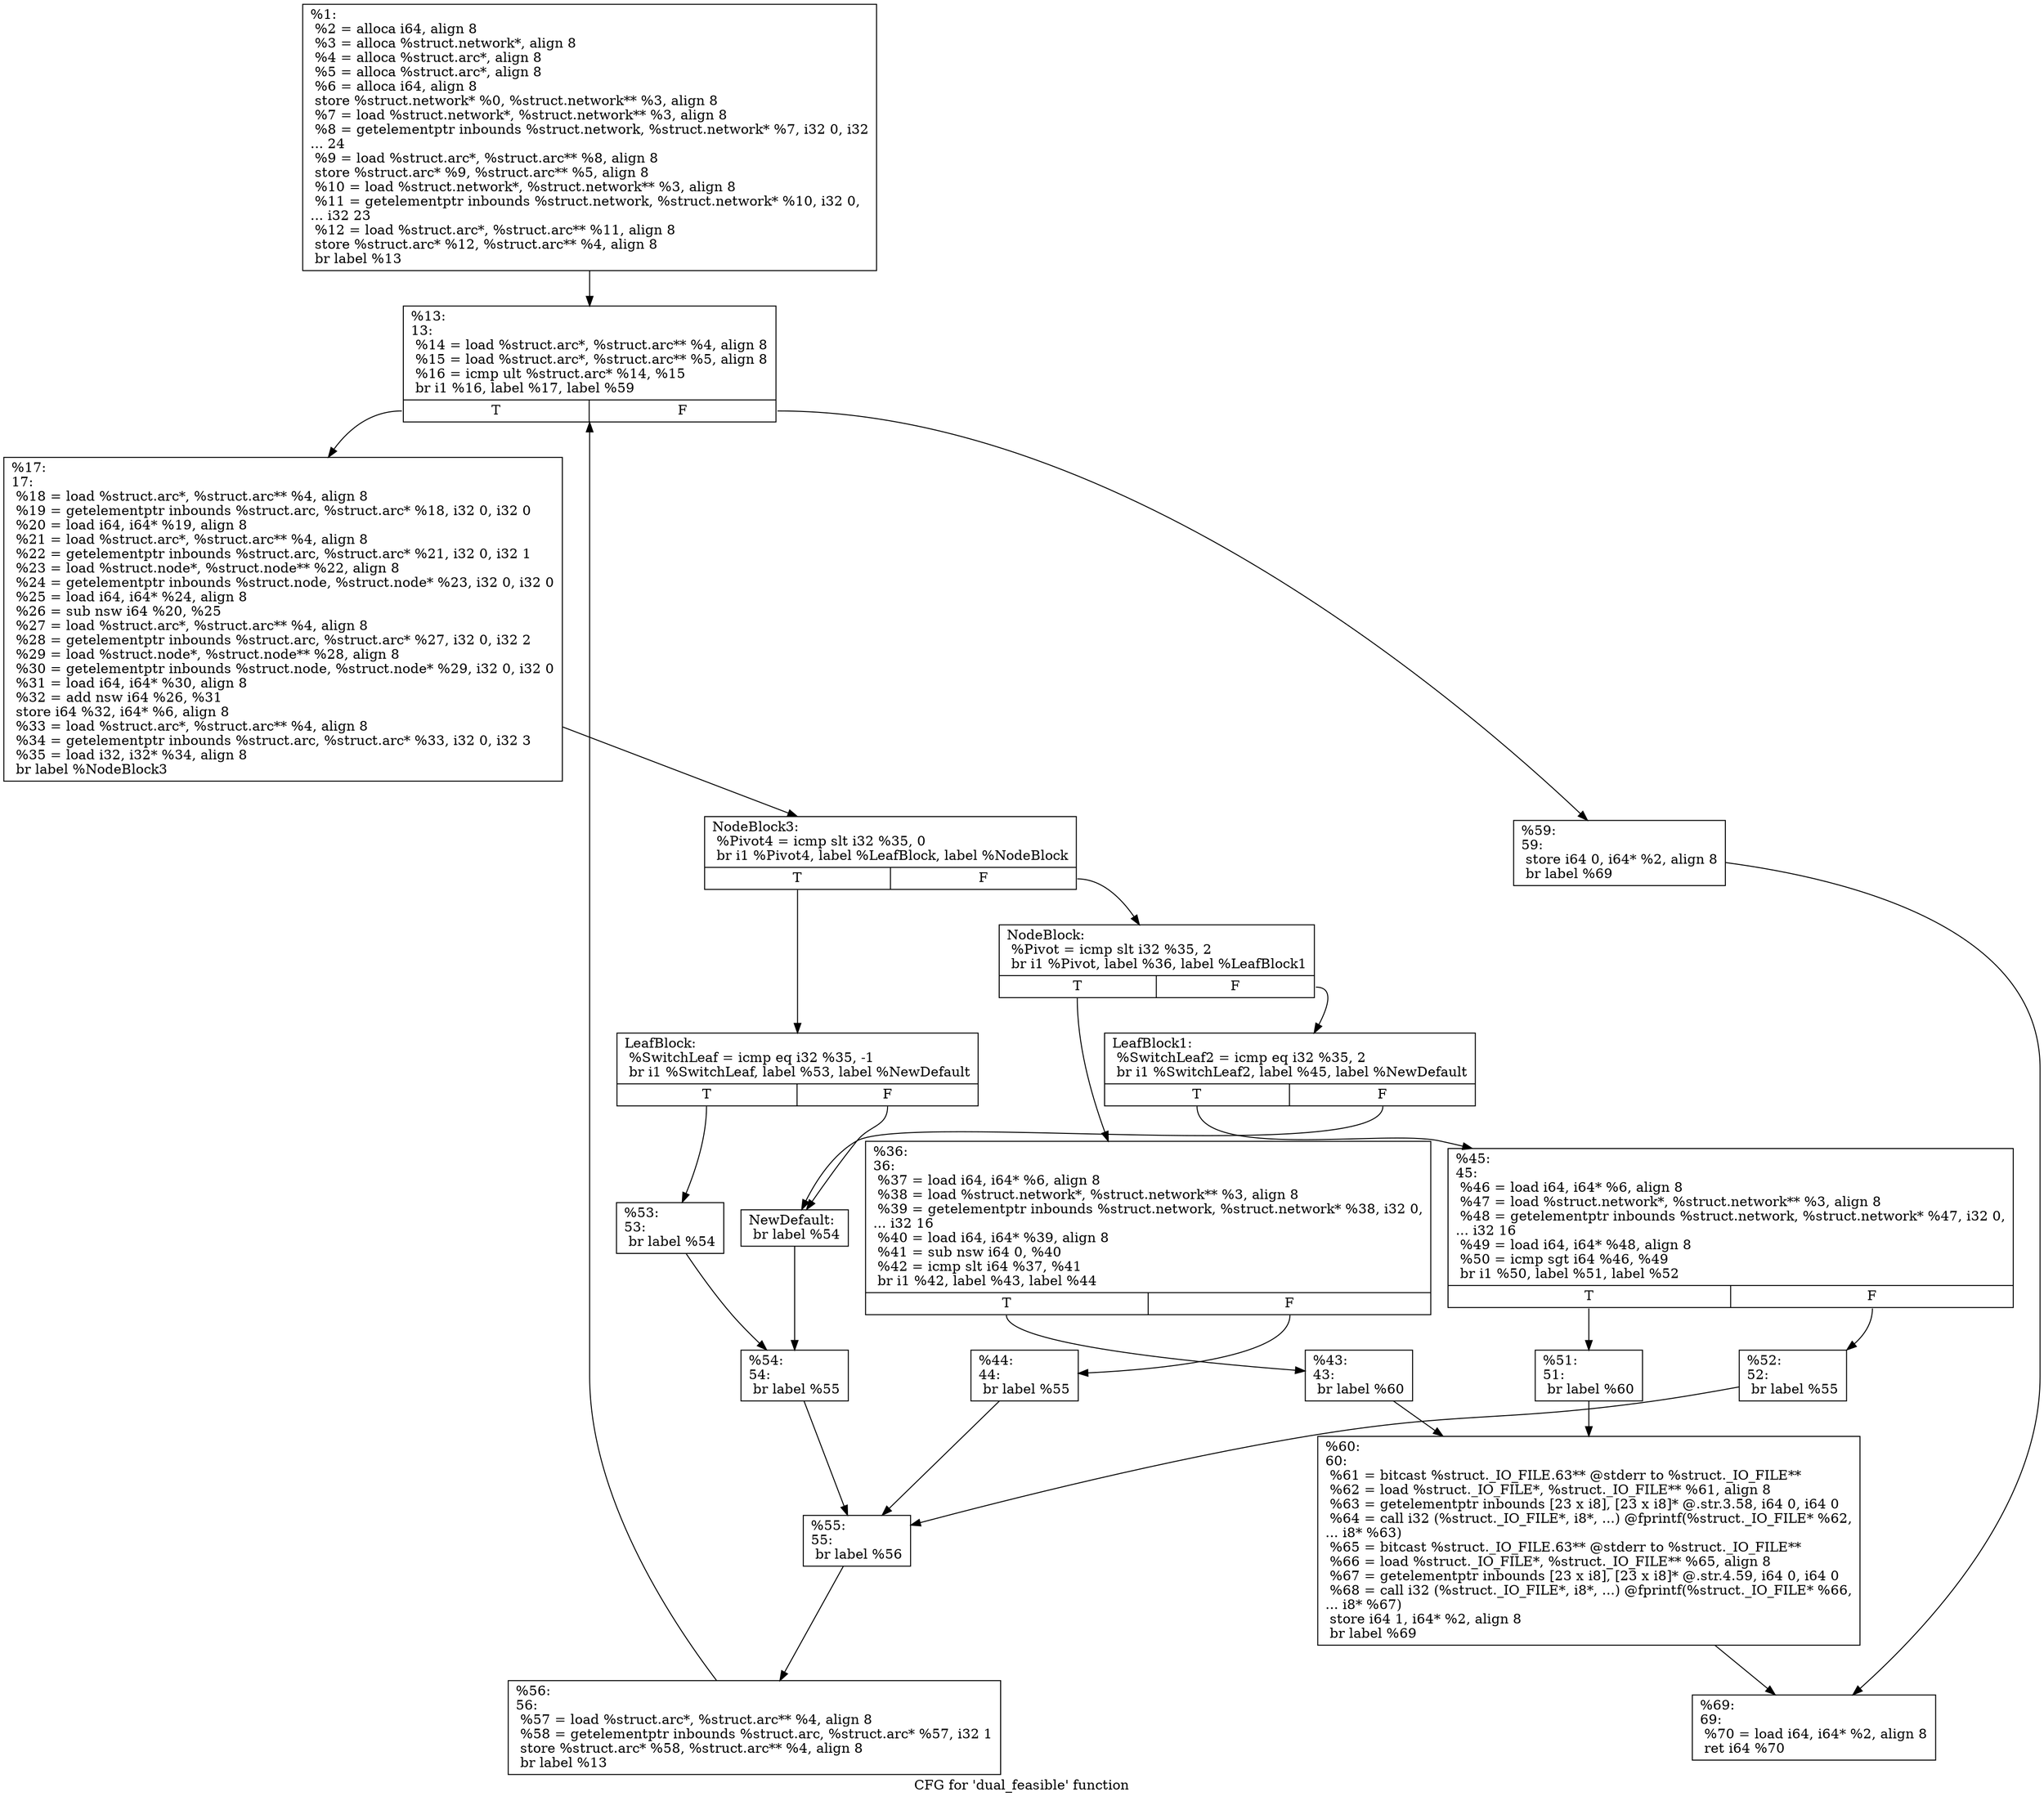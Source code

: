 digraph "CFG for 'dual_feasible' function" {
	label="CFG for 'dual_feasible' function";

	Node0x27cc9d0 [shape=record,label="{%1:\l  %2 = alloca i64, align 8\l  %3 = alloca %struct.network*, align 8\l  %4 = alloca %struct.arc*, align 8\l  %5 = alloca %struct.arc*, align 8\l  %6 = alloca i64, align 8\l  store %struct.network* %0, %struct.network** %3, align 8\l  %7 = load %struct.network*, %struct.network** %3, align 8\l  %8 = getelementptr inbounds %struct.network, %struct.network* %7, i32 0, i32\l... 24\l  %9 = load %struct.arc*, %struct.arc** %8, align 8\l  store %struct.arc* %9, %struct.arc** %5, align 8\l  %10 = load %struct.network*, %struct.network** %3, align 8\l  %11 = getelementptr inbounds %struct.network, %struct.network* %10, i32 0,\l... i32 23\l  %12 = load %struct.arc*, %struct.arc** %11, align 8\l  store %struct.arc* %12, %struct.arc** %4, align 8\l  br label %13\l}"];
	Node0x27cc9d0 -> Node0x27cca20;
	Node0x27cca20 [shape=record,label="{%13:\l13:                                               \l  %14 = load %struct.arc*, %struct.arc** %4, align 8\l  %15 = load %struct.arc*, %struct.arc** %5, align 8\l  %16 = icmp ult %struct.arc* %14, %15\l  br i1 %16, label %17, label %59\l|{<s0>T|<s1>F}}"];
	Node0x27cca20:s0 -> Node0x27cca70;
	Node0x27cca20:s1 -> Node0x27ccf70;
	Node0x27cca70 [shape=record,label="{%17:\l17:                                               \l  %18 = load %struct.arc*, %struct.arc** %4, align 8\l  %19 = getelementptr inbounds %struct.arc, %struct.arc* %18, i32 0, i32 0\l  %20 = load i64, i64* %19, align 8\l  %21 = load %struct.arc*, %struct.arc** %4, align 8\l  %22 = getelementptr inbounds %struct.arc, %struct.arc* %21, i32 0, i32 1\l  %23 = load %struct.node*, %struct.node** %22, align 8\l  %24 = getelementptr inbounds %struct.node, %struct.node* %23, i32 0, i32 0\l  %25 = load i64, i64* %24, align 8\l  %26 = sub nsw i64 %20, %25\l  %27 = load %struct.arc*, %struct.arc** %4, align 8\l  %28 = getelementptr inbounds %struct.arc, %struct.arc* %27, i32 0, i32 2\l  %29 = load %struct.node*, %struct.node** %28, align 8\l  %30 = getelementptr inbounds %struct.node, %struct.node* %29, i32 0, i32 0\l  %31 = load i64, i64* %30, align 8\l  %32 = add nsw i64 %26, %31\l  store i64 %32, i64* %6, align 8\l  %33 = load %struct.arc*, %struct.arc** %4, align 8\l  %34 = getelementptr inbounds %struct.arc, %struct.arc* %33, i32 0, i32 3\l  %35 = load i32, i32* %34, align 8\l  br label %NodeBlock3\l}"];
	Node0x27cca70 -> Node0x27ccac0;
	Node0x27ccac0 [shape=record,label="{NodeBlock3:                                       \l  %Pivot4 = icmp slt i32 %35, 0\l  br i1 %Pivot4, label %LeafBlock, label %NodeBlock\l|{<s0>T|<s1>F}}"];
	Node0x27ccac0:s0 -> Node0x27ccbb0;
	Node0x27ccac0:s1 -> Node0x27ccb10;
	Node0x27ccb10 [shape=record,label="{NodeBlock:                                        \l  %Pivot = icmp slt i32 %35, 2\l  br i1 %Pivot, label %36, label %LeafBlock1\l|{<s0>T|<s1>F}}"];
	Node0x27ccb10:s0 -> Node0x27ccc00;
	Node0x27ccb10:s1 -> Node0x27ccb60;
	Node0x27ccb60 [shape=record,label="{LeafBlock1:                                       \l  %SwitchLeaf2 = icmp eq i32 %35, 2\l  br i1 %SwitchLeaf2, label %45, label %NewDefault\l|{<s0>T|<s1>F}}"];
	Node0x27ccb60:s0 -> Node0x27cccf0;
	Node0x27ccb60:s1 -> Node0x27cce30;
	Node0x27ccbb0 [shape=record,label="{LeafBlock:                                        \l  %SwitchLeaf = icmp eq i32 %35, -1\l  br i1 %SwitchLeaf, label %53, label %NewDefault\l|{<s0>T|<s1>F}}"];
	Node0x27ccbb0:s0 -> Node0x27ccde0;
	Node0x27ccbb0:s1 -> Node0x27cce30;
	Node0x27ccc00 [shape=record,label="{%36:\l36:                                               \l  %37 = load i64, i64* %6, align 8\l  %38 = load %struct.network*, %struct.network** %3, align 8\l  %39 = getelementptr inbounds %struct.network, %struct.network* %38, i32 0,\l... i32 16\l  %40 = load i64, i64* %39, align 8\l  %41 = sub nsw i64 0, %40\l  %42 = icmp slt i64 %37, %41\l  br i1 %42, label %43, label %44\l|{<s0>T|<s1>F}}"];
	Node0x27ccc00:s0 -> Node0x27ccc50;
	Node0x27ccc00:s1 -> Node0x27ccca0;
	Node0x27ccc50 [shape=record,label="{%43:\l43:                                               \l  br label %60\l}"];
	Node0x27ccc50 -> Node0x27ccfc0;
	Node0x27ccca0 [shape=record,label="{%44:\l44:                                               \l  br label %55\l}"];
	Node0x27ccca0 -> Node0x27cced0;
	Node0x27cccf0 [shape=record,label="{%45:\l45:                                               \l  %46 = load i64, i64* %6, align 8\l  %47 = load %struct.network*, %struct.network** %3, align 8\l  %48 = getelementptr inbounds %struct.network, %struct.network* %47, i32 0,\l... i32 16\l  %49 = load i64, i64* %48, align 8\l  %50 = icmp sgt i64 %46, %49\l  br i1 %50, label %51, label %52\l|{<s0>T|<s1>F}}"];
	Node0x27cccf0:s0 -> Node0x27ccd40;
	Node0x27cccf0:s1 -> Node0x27ccd90;
	Node0x27ccd40 [shape=record,label="{%51:\l51:                                               \l  br label %60\l}"];
	Node0x27ccd40 -> Node0x27ccfc0;
	Node0x27ccd90 [shape=record,label="{%52:\l52:                                               \l  br label %55\l}"];
	Node0x27ccd90 -> Node0x27cced0;
	Node0x27ccde0 [shape=record,label="{%53:\l53:                                               \l  br label %54\l}"];
	Node0x27ccde0 -> Node0x27cce80;
	Node0x27cce30 [shape=record,label="{NewDefault:                                       \l  br label %54\l}"];
	Node0x27cce30 -> Node0x27cce80;
	Node0x27cce80 [shape=record,label="{%54:\l54:                                               \l  br label %55\l}"];
	Node0x27cce80 -> Node0x27cced0;
	Node0x27cced0 [shape=record,label="{%55:\l55:                                               \l  br label %56\l}"];
	Node0x27cced0 -> Node0x27ccf20;
	Node0x27ccf20 [shape=record,label="{%56:\l56:                                               \l  %57 = load %struct.arc*, %struct.arc** %4, align 8\l  %58 = getelementptr inbounds %struct.arc, %struct.arc* %57, i32 1\l  store %struct.arc* %58, %struct.arc** %4, align 8\l  br label %13\l}"];
	Node0x27ccf20 -> Node0x27cca20;
	Node0x27ccf70 [shape=record,label="{%59:\l59:                                               \l  store i64 0, i64* %2, align 8\l  br label %69\l}"];
	Node0x27ccf70 -> Node0x27cd010;
	Node0x27ccfc0 [shape=record,label="{%60:\l60:                                               \l  %61 = bitcast %struct._IO_FILE.63** @stderr to %struct._IO_FILE**\l  %62 = load %struct._IO_FILE*, %struct._IO_FILE** %61, align 8\l  %63 = getelementptr inbounds [23 x i8], [23 x i8]* @.str.3.58, i64 0, i64 0\l  %64 = call i32 (%struct._IO_FILE*, i8*, ...) @fprintf(%struct._IO_FILE* %62,\l... i8* %63)\l  %65 = bitcast %struct._IO_FILE.63** @stderr to %struct._IO_FILE**\l  %66 = load %struct._IO_FILE*, %struct._IO_FILE** %65, align 8\l  %67 = getelementptr inbounds [23 x i8], [23 x i8]* @.str.4.59, i64 0, i64 0\l  %68 = call i32 (%struct._IO_FILE*, i8*, ...) @fprintf(%struct._IO_FILE* %66,\l... i8* %67)\l  store i64 1, i64* %2, align 8\l  br label %69\l}"];
	Node0x27ccfc0 -> Node0x27cd010;
	Node0x27cd010 [shape=record,label="{%69:\l69:                                               \l  %70 = load i64, i64* %2, align 8\l  ret i64 %70\l}"];
}
